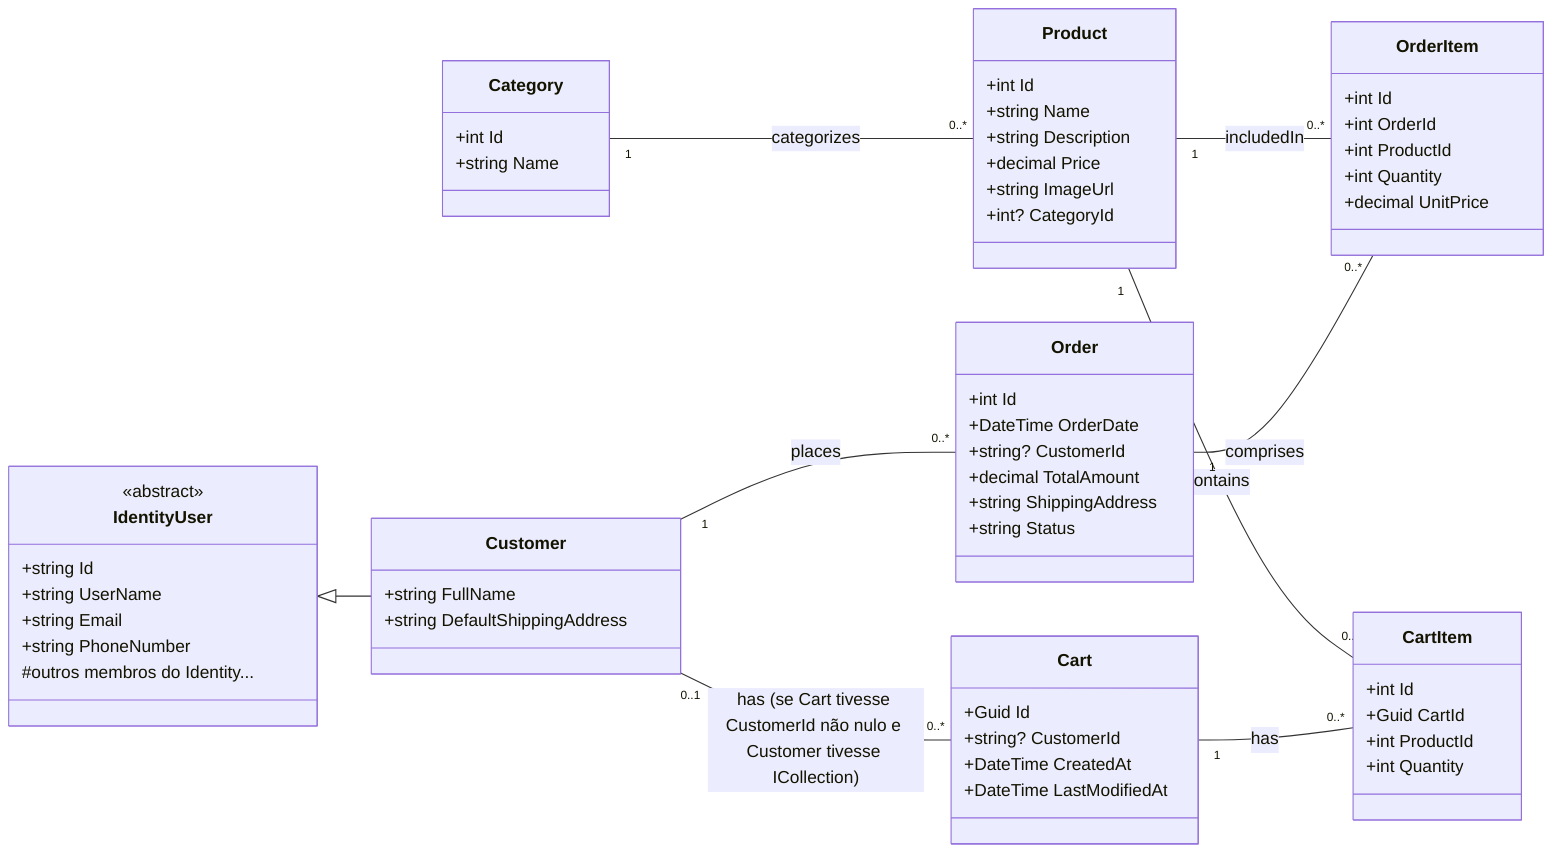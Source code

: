 classDiagram
    direction LR

    class IdentityUser {
        <<abstract>>
        +string Id
        +string UserName
        +string Email
        +string PhoneNumber
        #outros membros do Identity...
    }

    class Customer {
        +string FullName
        +string DefaultShippingAddress
    }
    IdentityUser <|-- Customer

    class Product {
        +int Id
        +string Name
        +string Description
        +decimal Price
        +string ImageUrl
        +int? CategoryId
    }

    class Category {
        +int Id
        +string Name
    }

    class Cart {
        +Guid Id
        +string? CustomerId
        +DateTime CreatedAt
        +DateTime LastModifiedAt
    }

    class CartItem {
        +int Id
        +Guid CartId
        +int ProductId
        +int Quantity
    }

    class Order {
        +int Id
        +DateTime OrderDate
        +string? CustomerId
        +decimal TotalAmount
        +string ShippingAddress
        +string Status
    }

    class OrderItem {
        +int Id
        +int OrderId
        +int ProductId
        +int Quantity
        +decimal UnitPrice
    }

    Customer "1" -- "0..*" Order : places
    Customer "0..1" -- "0..*" Cart : has (se Cart tivesse CustomerId não nulo e Customer tivesse ICollection<Cart>)
    %% Simplificando: Cart tem CustomerId anulável, Customer não tem coleção de Carts diretamente no modelo atual

    Product "1" -- "0..*" CartItem : contains
    Product "1" -- "0..*" OrderItem : includedIn
    Category "1" -- "0..*" Product : categorizes

    Cart "1" -- "0..*" CartItem : has
    Order "1" -- "0..*" OrderItem : comprises

    %% Relações FK implícitas pelas propriedades de navegação e IDs:
    %% Cart -- Customer (via Cart.CustomerId)
    %% Order -- Customer (via Order.CustomerId)
    %% Product -- Category (via Product.CategoryId)
    %% CartItem -- Cart (via CartItem.CartId)
    %% CartItem -- Product (via CartItem.ProductId)
    %% OrderItem -- Order (via OrderItem.OrderId)
    %% OrderItem -- Product (via OrderItem.ProductId)

    %% Propriedades de navegação podem ser mostradas nas associações
    %% Exemplo: Order o-- Customer : customer (propriedade de navegação em Order)